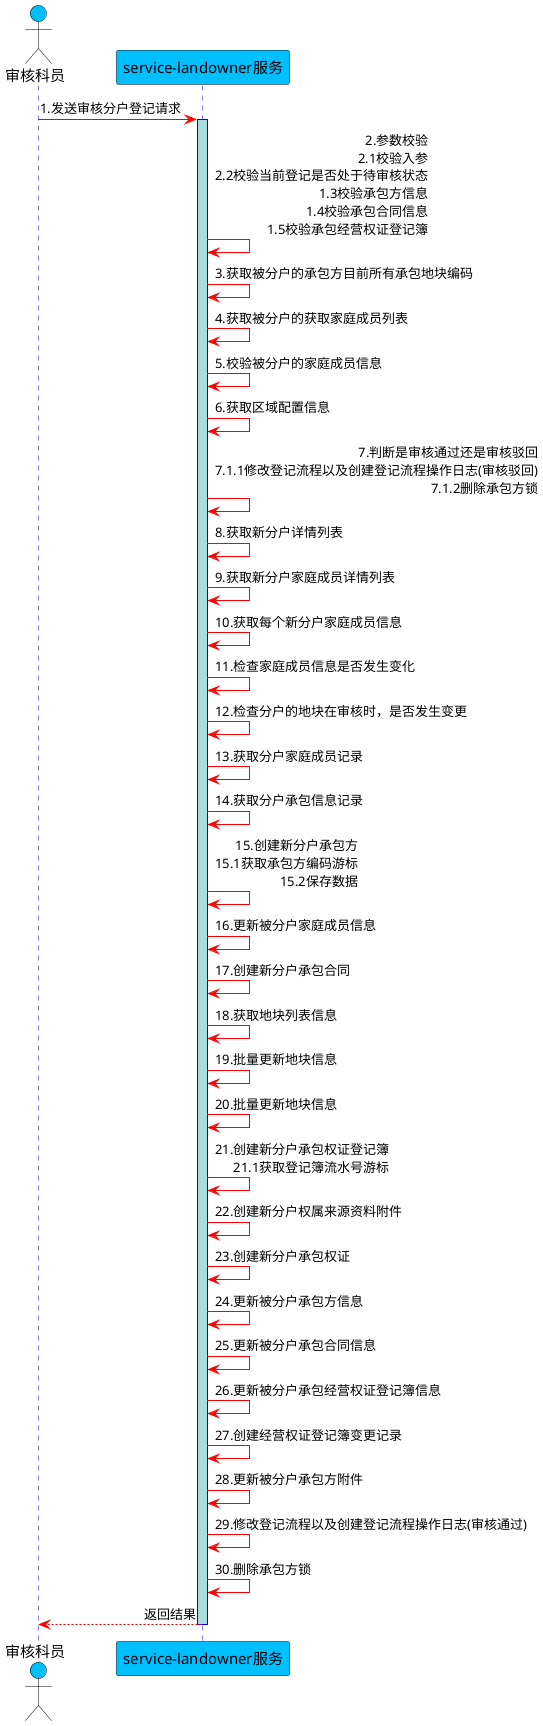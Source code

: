 @startuml
skinparam sequence {
ArrowColor red
ActorBorderColor black
LifeLineBorderColor blue
LifeLineBackgroundColor #A9DCDF


ParticipantBackgroundColor DeepSkyBlue
ParticipantFontName Aapex
ParticipantFontSize 15
ParticipantFontColor black

ActorBackgroundColor DeepSkyBlue
ActorFontColor black
ActorFontSize 15
ActorFontName Aapex
}
skinparam sequenceMessageAlign right
actor 审核科员
participant "service-landowner服务" as A

审核科员 -> A:1.发送审核分户登记请求
activate A

A -> A: 2.参数校验\n2.1校验入参\n2.2校验当前登记是否处于待审核状态\n1.3校验承包方信息\n1.4校验承包合同信息\n1.5校验承包经营权证登记簿
A -> A: 3.获取被分户的承包方目前所有承包地块编码
A -> A: 4.获取被分户的获取家庭成员列表
A -> A: 5.校验被分户的家庭成员信息
A -> A: 6.获取区域配置信息
A -> A: 7.判断是审核通过还是审核驳回\n7.1.1修改登记流程以及创建登记流程操作日志(审核驳回)\n7.1.2删除承包方锁
A -> A: 8.获取新分户详情列表
A -> A: 9.获取新分户家庭成员详情列表
A -> A: 10.获取每个新分户家庭成员信息
A -> A: 11.检查家庭成员信息是否发生变化
A -> A: 12.检查分户的地块在审核时，是否发生变更
A -> A: 13.获取分户家庭成员记录
A -> A: 14.获取分户承包信息记录
A -> A: 15.创建新分户承包方\n15.1获取承包方编码游标\n15.2保存数据
A -> A: 16.更新被分户家庭成员信息
A -> A: 17.创建新分户承包合同
A -> A: 18.获取地块列表信息
A -> A: 19.批量更新地块信息
A -> A: 20.批量更新地块信息
A -> A: 21.创建新分户承包权证登记簿\n21.1获取登记簿流水号游标
A -> A: 22.创建新分户权属来源资料附件
A -> A: 23.创建新分户承包权证
A -> A: 24.更新被分户承包方信息
A -> A: 25.更新被分户承包合同信息
A -> A: 26.更新被分户承包经营权证登记簿信息
A -> A: 27.创建经营权证登记簿变更记录
A -> A: 28.更新被分户承包方附件
A -> A: 29.修改登记流程以及创建登记流程操作日志(审核通过)
A -> A: 30.删除承包方锁


A --> 审核科员: 返回结果
deactivate A



@enduml


